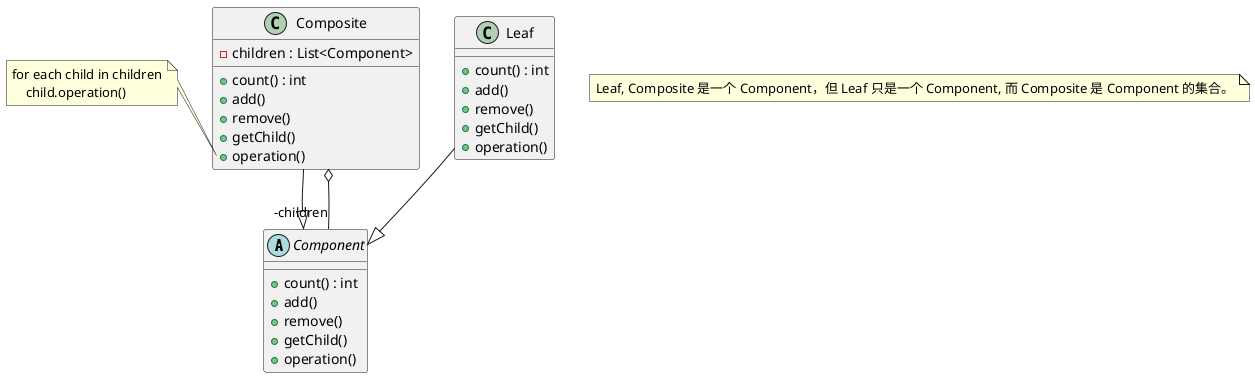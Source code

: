 @startuml

abstract class Component {
    + count() : int
    + add()
    + remove()
    + getChild()
    + operation()
}

class Leaf {
    + count() : int
    + add()
    + remove()
    + getChild()
    + operation()
}

class Composite {
    - children : List<Component>
    + count() : int
    + add()
    + remove()
    + getChild()
    + operation()
}

Leaf --|> Component
Composite --|> Component
Component "-children" --o Composite

note left of Composite::"operation()"
    for each child in children
        child.operation()
end note

note as N1
    Leaf, Composite 是一个 Component，但 Leaf 只是一个 Component, 而 Composite 是 Component 的集合。
end note

@enduml
